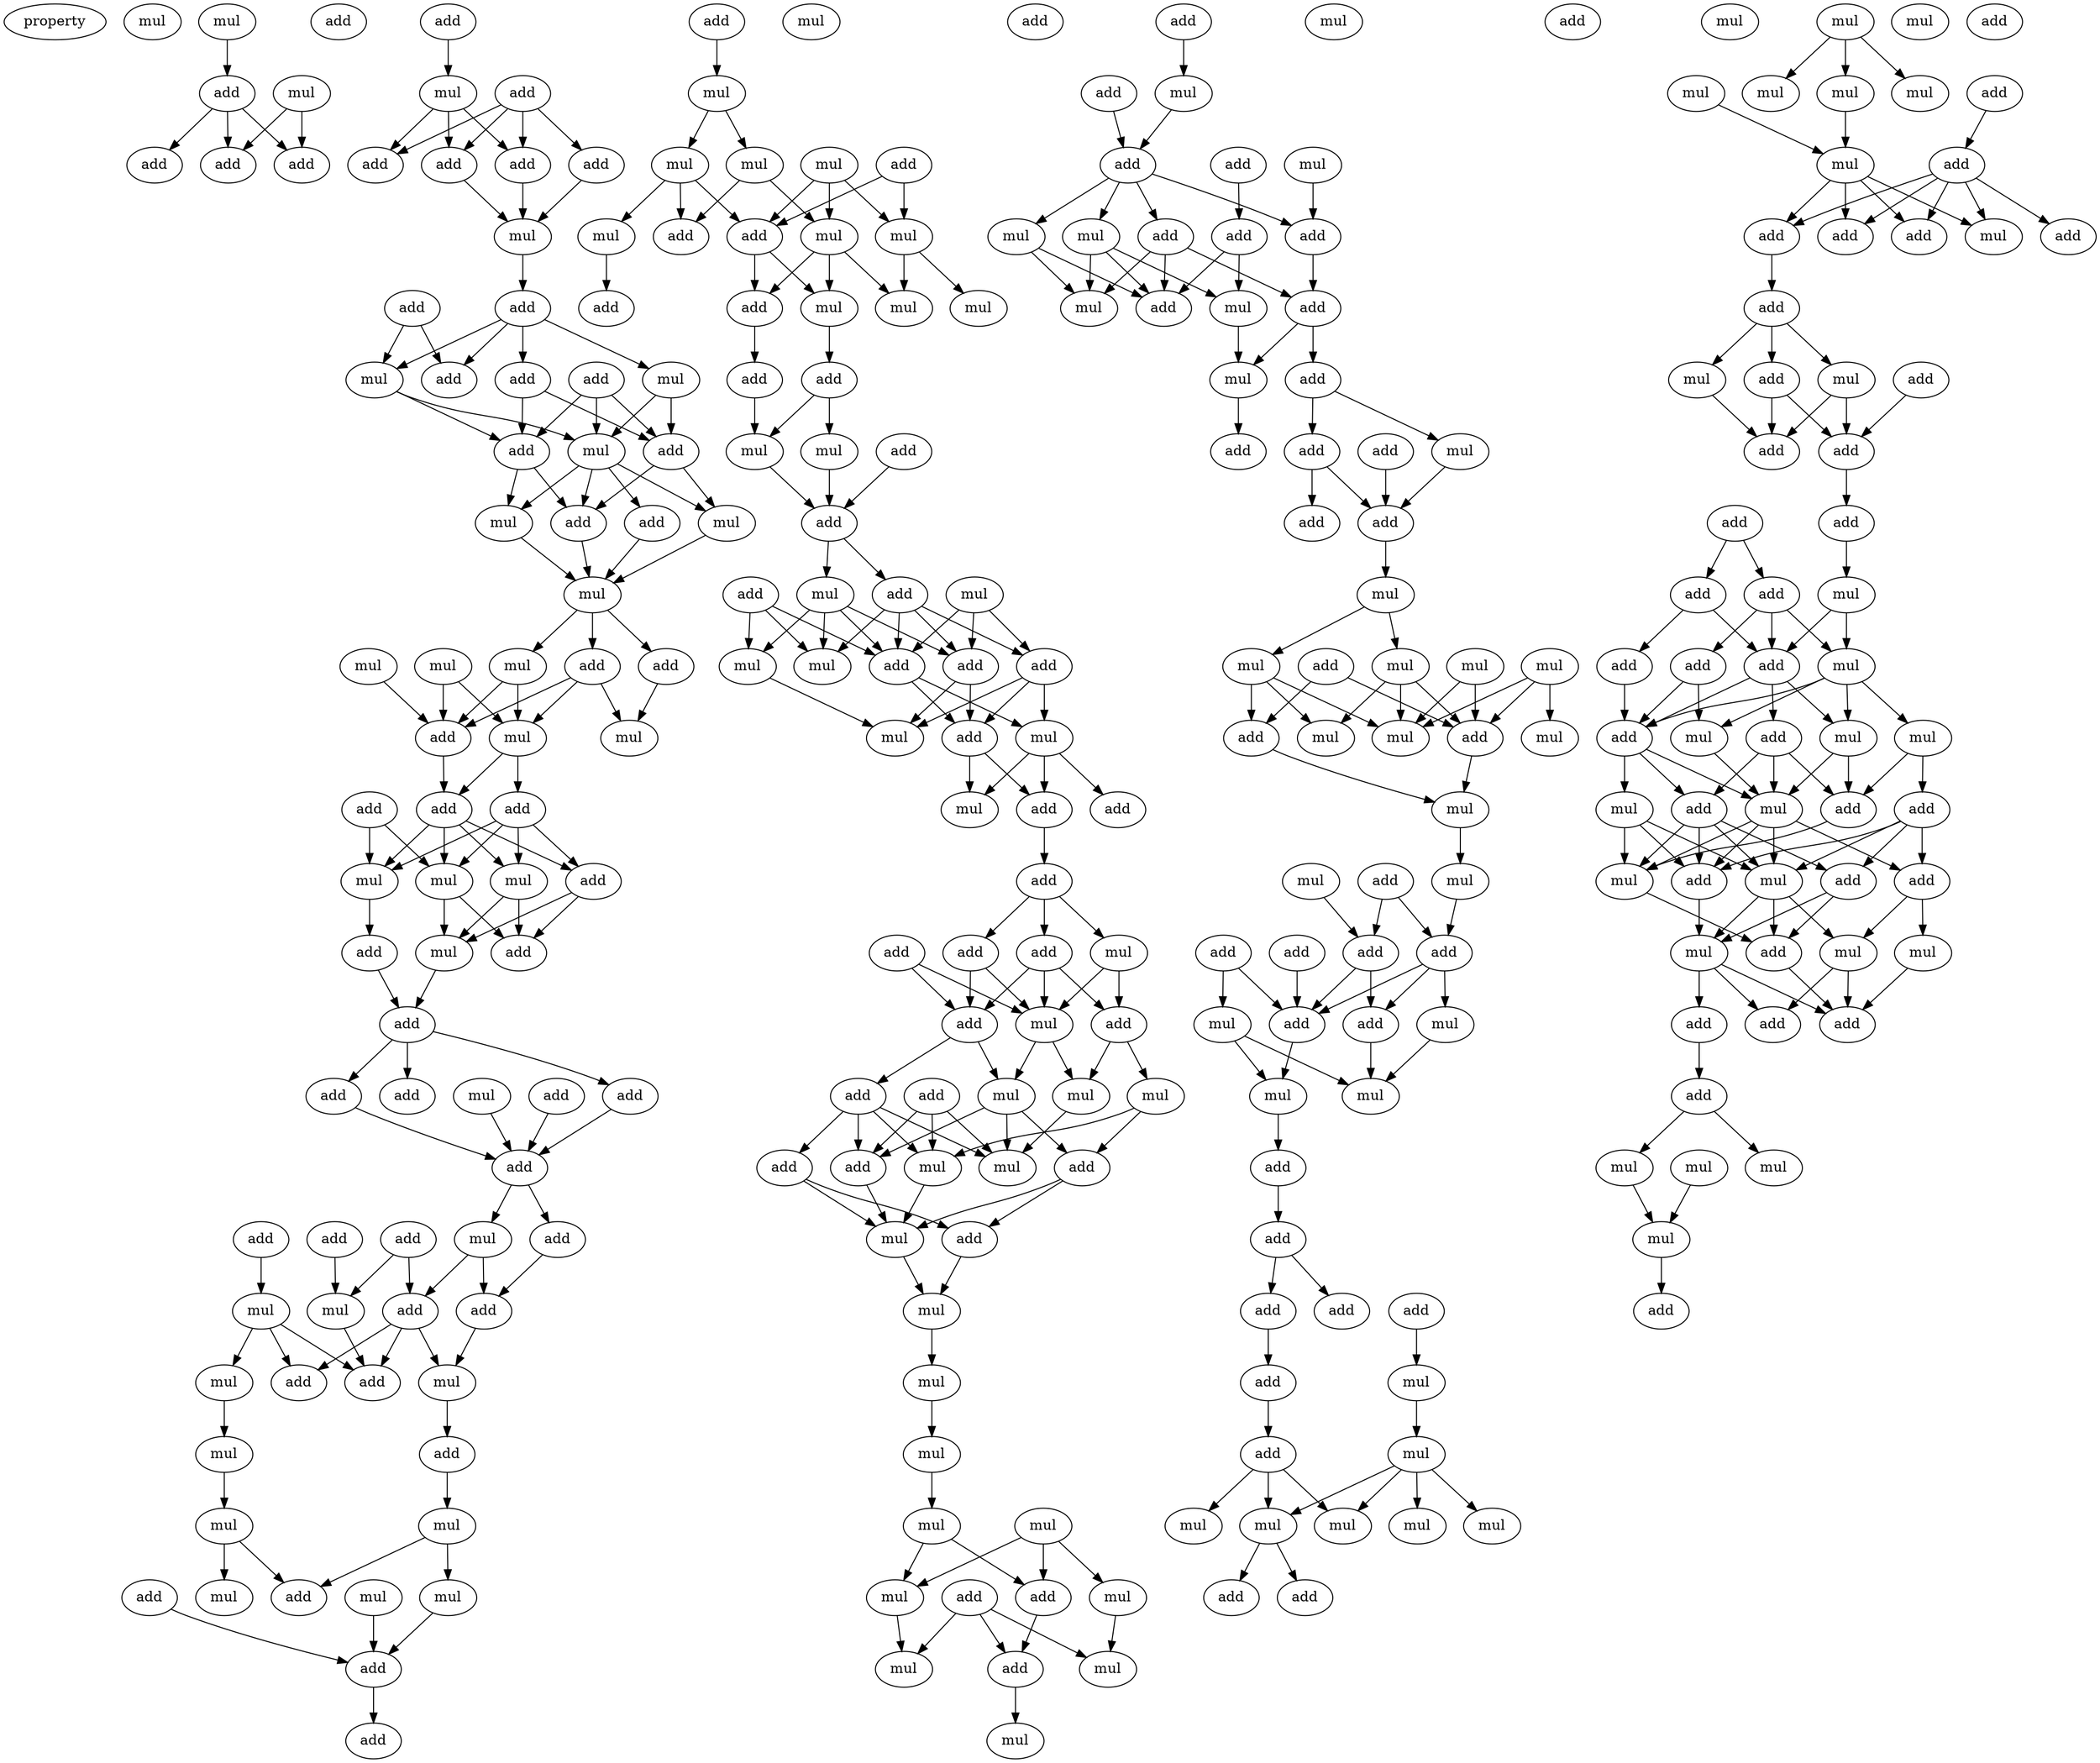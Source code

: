 digraph {
    node [fontcolor=black]
    property [mul=2,lf=1.7]
    0 [ label = mul ];
    1 [ label = mul ];
    2 [ label = add ];
    3 [ label = mul ];
    4 [ label = add ];
    5 [ label = add ];
    6 [ label = add ];
    7 [ label = add ];
    8 [ label = add ];
    9 [ label = add ];
    10 [ label = mul ];
    11 [ label = add ];
    12 [ label = add ];
    13 [ label = add ];
    14 [ label = add ];
    15 [ label = mul ];
    16 [ label = add ];
    17 [ label = add ];
    18 [ label = add ];
    19 [ label = add ];
    20 [ label = mul ];
    21 [ label = add ];
    22 [ label = mul ];
    23 [ label = mul ];
    24 [ label = add ];
    25 [ label = add ];
    26 [ label = mul ];
    27 [ label = add ];
    28 [ label = add ];
    29 [ label = mul ];
    30 [ label = mul ];
    31 [ label = add ];
    32 [ label = mul ];
    33 [ label = mul ];
    34 [ label = mul ];
    35 [ label = add ];
    36 [ label = mul ];
    37 [ label = add ];
    38 [ label = mul ];
    39 [ label = add ];
    40 [ label = add ];
    41 [ label = add ];
    42 [ label = mul ];
    43 [ label = mul ];
    44 [ label = mul ];
    45 [ label = add ];
    46 [ label = add ];
    47 [ label = add ];
    48 [ label = mul ];
    49 [ label = add ];
    50 [ label = add ];
    51 [ label = mul ];
    52 [ label = add ];
    53 [ label = add ];
    54 [ label = add ];
    55 [ label = add ];
    56 [ label = add ];
    57 [ label = add ];
    58 [ label = add ];
    59 [ label = add ];
    60 [ label = mul ];
    61 [ label = add ];
    62 [ label = mul ];
    63 [ label = add ];
    64 [ label = mul ];
    65 [ label = add ];
    66 [ label = mul ];
    67 [ label = add ];
    68 [ label = mul ];
    69 [ label = add ];
    70 [ label = mul ];
    71 [ label = mul ];
    72 [ label = mul ];
    73 [ label = add ];
    74 [ label = add ];
    75 [ label = mul ];
    76 [ label = mul ];
    77 [ label = mul ];
    78 [ label = add ];
    79 [ label = add ];
    80 [ label = add ];
    81 [ label = mul ];
    82 [ label = add ];
    83 [ label = mul ];
    84 [ label = mul ];
    85 [ label = mul ];
    86 [ label = add ];
    87 [ label = mul ];
    88 [ label = mul ];
    89 [ label = mul ];
    90 [ label = add ];
    91 [ label = add ];
    92 [ label = mul ];
    93 [ label = add ];
    94 [ label = mul ];
    95 [ label = mul ];
    96 [ label = add ];
    97 [ label = add ];
    98 [ label = mul ];
    99 [ label = mul ];
    100 [ label = add ];
    101 [ label = add ];
    102 [ label = mul ];
    103 [ label = add ];
    104 [ label = add ];
    105 [ label = mul ];
    106 [ label = mul ];
    107 [ label = mul ];
    108 [ label = add ];
    109 [ label = add ];
    110 [ label = add ];
    111 [ label = mul ];
    112 [ label = mul ];
    113 [ label = add ];
    114 [ label = add ];
    115 [ label = mul ];
    116 [ label = add ];
    117 [ label = mul ];
    118 [ label = add ];
    119 [ label = add ];
    120 [ label = add ];
    121 [ label = add ];
    122 [ label = mul ];
    123 [ label = add ];
    124 [ label = mul ];
    125 [ label = add ];
    126 [ label = add ];
    127 [ label = mul ];
    128 [ label = add ];
    129 [ label = add ];
    130 [ label = mul ];
    131 [ label = mul ];
    132 [ label = mul ];
    133 [ label = add ];
    134 [ label = mul ];
    135 [ label = add ];
    136 [ label = add ];
    137 [ label = add ];
    138 [ label = mul ];
    139 [ label = mul ];
    140 [ label = mul ];
    141 [ label = mul ];
    142 [ label = mul ];
    143 [ label = mul ];
    144 [ label = mul ];
    145 [ label = add ];
    146 [ label = mul ];
    147 [ label = add ];
    148 [ label = add ];
    149 [ label = mul ];
    150 [ label = mul ];
    151 [ label = mul ];
    152 [ label = add ];
    153 [ label = add ];
    154 [ label = mul ];
    155 [ label = mul ];
    156 [ label = add ];
    157 [ label = add ];
    158 [ label = mul ];
    159 [ label = add ];
    160 [ label = add ];
    161 [ label = mul ];
    162 [ label = add ];
    163 [ label = add ];
    164 [ label = add ];
    165 [ label = mul ];
    166 [ label = mul ];
    167 [ label = add ];
    168 [ label = mul ];
    169 [ label = mul ];
    170 [ label = add ];
    171 [ label = add ];
    172 [ label = mul ];
    173 [ label = add ];
    174 [ label = add ];
    175 [ label = add ];
    176 [ label = mul ];
    177 [ label = mul ];
    178 [ label = add ];
    179 [ label = mul ];
    180 [ label = mul ];
    181 [ label = mul ];
    182 [ label = add ];
    183 [ label = mul ];
    184 [ label = mul ];
    185 [ label = add ];
    186 [ label = mul ];
    187 [ label = mul ];
    188 [ label = add ];
    189 [ label = mul ];
    190 [ label = mul ];
    191 [ label = add ];
    192 [ label = add ];
    193 [ label = add ];
    194 [ label = add ];
    195 [ label = add ];
    196 [ label = add ];
    197 [ label = mul ];
    198 [ label = mul ];
    199 [ label = mul ];
    200 [ label = mul ];
    201 [ label = add ];
    202 [ label = add ];
    203 [ label = add ];
    204 [ label = add ];
    205 [ label = add ];
    206 [ label = add ];
    207 [ label = mul ];
    208 [ label = add ];
    209 [ label = mul ];
    210 [ label = add ];
    211 [ label = mul ];
    212 [ label = mul ];
    213 [ label = mul ];
    214 [ label = mul ];
    215 [ label = mul ];
    216 [ label = add ];
    217 [ label = mul ];
    218 [ label = add ];
    219 [ label = mul ];
    220 [ label = mul ];
    221 [ label = mul ];
    222 [ label = mul ];
    223 [ label = mul ];
    224 [ label = add ];
    225 [ label = mul ];
    226 [ label = add ];
    227 [ label = mul ];
    228 [ label = add ];
    229 [ label = add ];
    230 [ label = add ];
    231 [ label = add ];
    232 [ label = add ];
    233 [ label = mul ];
    234 [ label = mul ];
    235 [ label = add ];
    236 [ label = add ];
    237 [ label = add ];
    238 [ label = add ];
    239 [ label = add ];
    240 [ label = add ];
    241 [ label = add ];
    242 [ label = add ];
    243 [ label = mul ];
    244 [ label = add ];
    245 [ label = add ];
    246 [ label = mul ];
    247 [ label = add ];
    248 [ label = mul ];
    249 [ label = add ];
    250 [ label = mul ];
    251 [ label = add ];
    252 [ label = mul ];
    253 [ label = mul ];
    254 [ label = add ];
    255 [ label = add ];
    256 [ label = mul ];
    257 [ label = add ];
    258 [ label = mul ];
    259 [ label = mul ];
    260 [ label = add ];
    261 [ label = add ];
    262 [ label = add ];
    263 [ label = mul ];
    264 [ label = mul ];
    265 [ label = mul ];
    266 [ label = add ];
    267 [ label = add ];
    268 [ label = add ];
    269 [ label = add ];
    270 [ label = add ];
    271 [ label = mul ];
    272 [ label = mul ];
    273 [ label = mul ];
    274 [ label = mul ];
    275 [ label = add ];
    276 [ label = mul ];
    277 [ label = add ];
    1 -> 2 [ name = 0 ];
    2 -> 4 [ name = 1 ];
    2 -> 5 [ name = 2 ];
    2 -> 7 [ name = 3 ];
    3 -> 5 [ name = 4 ];
    3 -> 7 [ name = 5 ];
    8 -> 10 [ name = 6 ];
    9 -> 11 [ name = 7 ];
    9 -> 12 [ name = 8 ];
    9 -> 13 [ name = 9 ];
    9 -> 14 [ name = 10 ];
    10 -> 11 [ name = 11 ];
    10 -> 12 [ name = 12 ];
    10 -> 14 [ name = 13 ];
    11 -> 15 [ name = 14 ];
    13 -> 15 [ name = 15 ];
    14 -> 15 [ name = 16 ];
    15 -> 17 [ name = 17 ];
    16 -> 19 [ name = 18 ];
    16 -> 20 [ name = 19 ];
    17 -> 19 [ name = 20 ];
    17 -> 20 [ name = 21 ];
    17 -> 21 [ name = 22 ];
    17 -> 22 [ name = 23 ];
    18 -> 23 [ name = 24 ];
    18 -> 24 [ name = 25 ];
    18 -> 25 [ name = 26 ];
    20 -> 23 [ name = 27 ];
    20 -> 24 [ name = 28 ];
    21 -> 24 [ name = 29 ];
    21 -> 25 [ name = 30 ];
    22 -> 23 [ name = 31 ];
    22 -> 25 [ name = 32 ];
    23 -> 26 [ name = 33 ];
    23 -> 27 [ name = 34 ];
    23 -> 28 [ name = 35 ];
    23 -> 29 [ name = 36 ];
    24 -> 28 [ name = 37 ];
    24 -> 29 [ name = 38 ];
    25 -> 26 [ name = 39 ];
    25 -> 28 [ name = 40 ];
    26 -> 30 [ name = 41 ];
    27 -> 30 [ name = 42 ];
    28 -> 30 [ name = 43 ];
    29 -> 30 [ name = 44 ];
    30 -> 31 [ name = 45 ];
    30 -> 33 [ name = 46 ];
    30 -> 35 [ name = 47 ];
    31 -> 38 [ name = 48 ];
    32 -> 37 [ name = 49 ];
    33 -> 36 [ name = 50 ];
    33 -> 37 [ name = 51 ];
    34 -> 36 [ name = 52 ];
    34 -> 37 [ name = 53 ];
    35 -> 36 [ name = 54 ];
    35 -> 37 [ name = 55 ];
    35 -> 38 [ name = 56 ];
    36 -> 39 [ name = 57 ];
    36 -> 40 [ name = 58 ];
    37 -> 39 [ name = 59 ];
    39 -> 42 [ name = 60 ];
    39 -> 43 [ name = 61 ];
    39 -> 44 [ name = 62 ];
    39 -> 45 [ name = 63 ];
    40 -> 42 [ name = 64 ];
    40 -> 43 [ name = 65 ];
    40 -> 44 [ name = 66 ];
    40 -> 45 [ name = 67 ];
    41 -> 43 [ name = 68 ];
    41 -> 44 [ name = 69 ];
    42 -> 46 [ name = 70 ];
    42 -> 48 [ name = 71 ];
    43 -> 47 [ name = 72 ];
    44 -> 46 [ name = 73 ];
    44 -> 48 [ name = 74 ];
    45 -> 46 [ name = 75 ];
    45 -> 48 [ name = 76 ];
    47 -> 49 [ name = 77 ];
    48 -> 49 [ name = 78 ];
    49 -> 50 [ name = 79 ];
    49 -> 52 [ name = 80 ];
    49 -> 53 [ name = 81 ];
    50 -> 55 [ name = 82 ];
    51 -> 55 [ name = 83 ];
    52 -> 55 [ name = 84 ];
    54 -> 55 [ name = 85 ];
    55 -> 59 [ name = 86 ];
    55 -> 60 [ name = 87 ];
    56 -> 62 [ name = 88 ];
    57 -> 61 [ name = 89 ];
    57 -> 62 [ name = 90 ];
    58 -> 64 [ name = 91 ];
    59 -> 63 [ name = 92 ];
    60 -> 61 [ name = 93 ];
    60 -> 63 [ name = 94 ];
    61 -> 65 [ name = 95 ];
    61 -> 67 [ name = 96 ];
    61 -> 68 [ name = 97 ];
    62 -> 65 [ name = 98 ];
    63 -> 68 [ name = 99 ];
    64 -> 65 [ name = 100 ];
    64 -> 66 [ name = 101 ];
    64 -> 67 [ name = 102 ];
    66 -> 70 [ name = 103 ];
    68 -> 69 [ name = 104 ];
    69 -> 72 [ name = 105 ];
    70 -> 71 [ name = 106 ];
    71 -> 73 [ name = 107 ];
    71 -> 77 [ name = 108 ];
    72 -> 73 [ name = 109 ];
    72 -> 75 [ name = 110 ];
    74 -> 78 [ name = 111 ];
    75 -> 78 [ name = 112 ];
    76 -> 78 [ name = 113 ];
    78 -> 80 [ name = 114 ];
    79 -> 81 [ name = 115 ];
    81 -> 83 [ name = 116 ];
    81 -> 85 [ name = 117 ];
    82 -> 88 [ name = 118 ];
    82 -> 90 [ name = 119 ];
    83 -> 86 [ name = 120 ];
    83 -> 89 [ name = 121 ];
    83 -> 90 [ name = 122 ];
    84 -> 87 [ name = 123 ];
    84 -> 88 [ name = 124 ];
    84 -> 90 [ name = 125 ];
    85 -> 86 [ name = 126 ];
    85 -> 87 [ name = 127 ];
    87 -> 91 [ name = 128 ];
    87 -> 92 [ name = 129 ];
    87 -> 94 [ name = 130 ];
    88 -> 92 [ name = 131 ];
    88 -> 95 [ name = 132 ];
    89 -> 93 [ name = 133 ];
    90 -> 91 [ name = 134 ];
    90 -> 94 [ name = 135 ];
    91 -> 96 [ name = 136 ];
    94 -> 97 [ name = 137 ];
    96 -> 99 [ name = 138 ];
    97 -> 98 [ name = 139 ];
    97 -> 99 [ name = 140 ];
    98 -> 101 [ name = 141 ];
    99 -> 101 [ name = 142 ];
    100 -> 101 [ name = 143 ];
    101 -> 102 [ name = 144 ];
    101 -> 103 [ name = 145 ];
    102 -> 106 [ name = 146 ];
    102 -> 107 [ name = 147 ];
    102 -> 108 [ name = 148 ];
    102 -> 110 [ name = 149 ];
    103 -> 106 [ name = 150 ];
    103 -> 108 [ name = 151 ];
    103 -> 109 [ name = 152 ];
    103 -> 110 [ name = 153 ];
    104 -> 106 [ name = 154 ];
    104 -> 107 [ name = 155 ];
    104 -> 110 [ name = 156 ];
    105 -> 108 [ name = 157 ];
    105 -> 109 [ name = 158 ];
    105 -> 110 [ name = 159 ];
    107 -> 112 [ name = 160 ];
    108 -> 112 [ name = 161 ];
    108 -> 113 [ name = 162 ];
    109 -> 111 [ name = 163 ];
    109 -> 112 [ name = 164 ];
    109 -> 113 [ name = 165 ];
    110 -> 111 [ name = 166 ];
    110 -> 113 [ name = 167 ];
    111 -> 114 [ name = 168 ];
    111 -> 117 [ name = 169 ];
    111 -> 118 [ name = 170 ];
    113 -> 114 [ name = 171 ];
    113 -> 117 [ name = 172 ];
    114 -> 119 [ name = 173 ];
    119 -> 120 [ name = 174 ];
    119 -> 122 [ name = 175 ];
    119 -> 123 [ name = 176 ];
    120 -> 124 [ name = 177 ];
    120 -> 125 [ name = 178 ];
    121 -> 124 [ name = 179 ];
    121 -> 125 [ name = 180 ];
    122 -> 124 [ name = 181 ];
    122 -> 126 [ name = 182 ];
    123 -> 124 [ name = 183 ];
    123 -> 125 [ name = 184 ];
    123 -> 126 [ name = 185 ];
    124 -> 130 [ name = 186 ];
    124 -> 131 [ name = 187 ];
    125 -> 128 [ name = 188 ];
    125 -> 131 [ name = 189 ];
    126 -> 127 [ name = 190 ];
    126 -> 130 [ name = 191 ];
    127 -> 132 [ name = 192 ];
    127 -> 136 [ name = 193 ];
    128 -> 132 [ name = 194 ];
    128 -> 133 [ name = 195 ];
    128 -> 134 [ name = 196 ];
    128 -> 135 [ name = 197 ];
    129 -> 132 [ name = 198 ];
    129 -> 133 [ name = 199 ];
    129 -> 134 [ name = 200 ];
    130 -> 134 [ name = 201 ];
    131 -> 133 [ name = 202 ];
    131 -> 134 [ name = 203 ];
    131 -> 136 [ name = 204 ];
    132 -> 138 [ name = 205 ];
    133 -> 138 [ name = 206 ];
    135 -> 137 [ name = 207 ];
    135 -> 138 [ name = 208 ];
    136 -> 137 [ name = 209 ];
    136 -> 138 [ name = 210 ];
    137 -> 139 [ name = 211 ];
    138 -> 139 [ name = 212 ];
    139 -> 140 [ name = 213 ];
    140 -> 141 [ name = 214 ];
    141 -> 142 [ name = 215 ];
    142 -> 144 [ name = 216 ];
    142 -> 145 [ name = 217 ];
    143 -> 144 [ name = 218 ];
    143 -> 145 [ name = 219 ];
    143 -> 146 [ name = 220 ];
    144 -> 149 [ name = 221 ];
    145 -> 148 [ name = 222 ];
    146 -> 150 [ name = 223 ];
    147 -> 148 [ name = 224 ];
    147 -> 149 [ name = 225 ];
    147 -> 150 [ name = 226 ];
    148 -> 151 [ name = 227 ];
    152 -> 154 [ name = 228 ];
    153 -> 157 [ name = 229 ];
    154 -> 157 [ name = 230 ];
    155 -> 160 [ name = 231 ];
    156 -> 162 [ name = 232 ];
    157 -> 158 [ name = 233 ];
    157 -> 159 [ name = 234 ];
    157 -> 160 [ name = 235 ];
    157 -> 161 [ name = 236 ];
    158 -> 163 [ name = 237 ];
    158 -> 165 [ name = 238 ];
    158 -> 166 [ name = 239 ];
    159 -> 163 [ name = 240 ];
    159 -> 164 [ name = 241 ];
    159 -> 165 [ name = 242 ];
    160 -> 164 [ name = 243 ];
    161 -> 163 [ name = 244 ];
    161 -> 165 [ name = 245 ];
    162 -> 163 [ name = 246 ];
    162 -> 166 [ name = 247 ];
    164 -> 167 [ name = 248 ];
    164 -> 168 [ name = 249 ];
    166 -> 168 [ name = 250 ];
    167 -> 170 [ name = 251 ];
    167 -> 172 [ name = 252 ];
    168 -> 171 [ name = 253 ];
    170 -> 174 [ name = 254 ];
    170 -> 175 [ name = 255 ];
    172 -> 175 [ name = 256 ];
    173 -> 175 [ name = 257 ];
    175 -> 176 [ name = 258 ];
    176 -> 179 [ name = 259 ];
    176 -> 181 [ name = 260 ];
    177 -> 182 [ name = 261 ];
    177 -> 184 [ name = 262 ];
    178 -> 182 [ name = 263 ];
    178 -> 185 [ name = 264 ];
    179 -> 182 [ name = 265 ];
    179 -> 183 [ name = 266 ];
    179 -> 184 [ name = 267 ];
    180 -> 182 [ name = 268 ];
    180 -> 184 [ name = 269 ];
    180 -> 186 [ name = 270 ];
    181 -> 183 [ name = 271 ];
    181 -> 184 [ name = 272 ];
    181 -> 185 [ name = 273 ];
    182 -> 187 [ name = 274 ];
    185 -> 187 [ name = 275 ];
    187 -> 189 [ name = 276 ];
    188 -> 191 [ name = 277 ];
    188 -> 192 [ name = 278 ];
    189 -> 192 [ name = 279 ];
    190 -> 191 [ name = 280 ];
    191 -> 195 [ name = 281 ];
    191 -> 196 [ name = 282 ];
    192 -> 195 [ name = 283 ];
    192 -> 196 [ name = 284 ];
    192 -> 198 [ name = 285 ];
    193 -> 195 [ name = 286 ];
    193 -> 197 [ name = 287 ];
    194 -> 195 [ name = 288 ];
    195 -> 200 [ name = 289 ];
    196 -> 199 [ name = 290 ];
    197 -> 199 [ name = 291 ];
    197 -> 200 [ name = 292 ];
    198 -> 199 [ name = 293 ];
    200 -> 202 [ name = 294 ];
    202 -> 203 [ name = 295 ];
    203 -> 204 [ name = 296 ];
    203 -> 205 [ name = 297 ];
    205 -> 208 [ name = 298 ];
    206 -> 207 [ name = 299 ];
    207 -> 209 [ name = 300 ];
    208 -> 210 [ name = 301 ];
    209 -> 212 [ name = 302 ];
    209 -> 213 [ name = 303 ];
    209 -> 214 [ name = 304 ];
    209 -> 215 [ name = 305 ];
    210 -> 211 [ name = 306 ];
    210 -> 212 [ name = 307 ];
    210 -> 215 [ name = 308 ];
    215 -> 216 [ name = 309 ];
    215 -> 218 [ name = 310 ];
    219 -> 220 [ name = 311 ];
    219 -> 221 [ name = 312 ];
    219 -> 223 [ name = 313 ];
    221 -> 225 [ name = 314 ];
    222 -> 225 [ name = 315 ];
    224 -> 226 [ name = 316 ];
    225 -> 227 [ name = 317 ];
    225 -> 228 [ name = 318 ];
    225 -> 230 [ name = 319 ];
    225 -> 231 [ name = 320 ];
    226 -> 227 [ name = 321 ];
    226 -> 228 [ name = 322 ];
    226 -> 229 [ name = 323 ];
    226 -> 230 [ name = 324 ];
    226 -> 231 [ name = 325 ];
    228 -> 232 [ name = 326 ];
    232 -> 233 [ name = 327 ];
    232 -> 234 [ name = 328 ];
    232 -> 236 [ name = 329 ];
    233 -> 237 [ name = 330 ];
    233 -> 238 [ name = 331 ];
    234 -> 237 [ name = 332 ];
    235 -> 238 [ name = 333 ];
    236 -> 237 [ name = 334 ];
    236 -> 238 [ name = 335 ];
    238 -> 240 [ name = 336 ];
    239 -> 241 [ name = 337 ];
    239 -> 242 [ name = 338 ];
    240 -> 243 [ name = 339 ];
    241 -> 245 [ name = 340 ];
    241 -> 247 [ name = 341 ];
    242 -> 244 [ name = 342 ];
    242 -> 246 [ name = 343 ];
    242 -> 247 [ name = 344 ];
    243 -> 246 [ name = 345 ];
    243 -> 247 [ name = 346 ];
    244 -> 249 [ name = 347 ];
    244 -> 250 [ name = 348 ];
    245 -> 249 [ name = 349 ];
    246 -> 248 [ name = 350 ];
    246 -> 249 [ name = 351 ];
    246 -> 250 [ name = 352 ];
    246 -> 252 [ name = 353 ];
    247 -> 249 [ name = 354 ];
    247 -> 251 [ name = 355 ];
    247 -> 252 [ name = 356 ];
    248 -> 254 [ name = 357 ];
    248 -> 257 [ name = 358 ];
    249 -> 253 [ name = 359 ];
    249 -> 255 [ name = 360 ];
    249 -> 256 [ name = 361 ];
    250 -> 253 [ name = 362 ];
    251 -> 253 [ name = 363 ];
    251 -> 254 [ name = 364 ];
    251 -> 255 [ name = 365 ];
    252 -> 253 [ name = 366 ];
    252 -> 254 [ name = 367 ];
    253 -> 258 [ name = 368 ];
    253 -> 259 [ name = 369 ];
    253 -> 261 [ name = 370 ];
    253 -> 262 [ name = 371 ];
    254 -> 259 [ name = 372 ];
    255 -> 258 [ name = 373 ];
    255 -> 259 [ name = 374 ];
    255 -> 260 [ name = 375 ];
    255 -> 261 [ name = 376 ];
    256 -> 258 [ name = 377 ];
    256 -> 259 [ name = 378 ];
    256 -> 261 [ name = 379 ];
    257 -> 258 [ name = 380 ];
    257 -> 260 [ name = 381 ];
    257 -> 261 [ name = 382 ];
    257 -> 262 [ name = 383 ];
    258 -> 263 [ name = 384 ];
    258 -> 264 [ name = 385 ];
    258 -> 266 [ name = 386 ];
    259 -> 266 [ name = 387 ];
    260 -> 264 [ name = 388 ];
    260 -> 266 [ name = 389 ];
    261 -> 264 [ name = 390 ];
    262 -> 263 [ name = 391 ];
    262 -> 265 [ name = 392 ];
    263 -> 267 [ name = 393 ];
    263 -> 268 [ name = 394 ];
    264 -> 267 [ name = 395 ];
    264 -> 268 [ name = 396 ];
    264 -> 269 [ name = 397 ];
    265 -> 267 [ name = 398 ];
    266 -> 267 [ name = 399 ];
    269 -> 270 [ name = 400 ];
    270 -> 272 [ name = 401 ];
    270 -> 273 [ name = 402 ];
    271 -> 274 [ name = 403 ];
    273 -> 274 [ name = 404 ];
    274 -> 275 [ name = 405 ];
}
